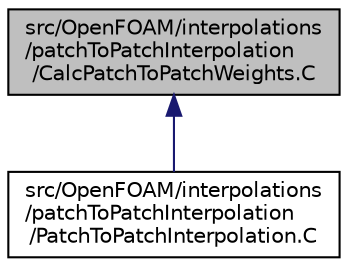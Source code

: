 digraph "src/OpenFOAM/interpolations/patchToPatchInterpolation/CalcPatchToPatchWeights.C"
{
  bgcolor="transparent";
  edge [fontname="Helvetica",fontsize="10",labelfontname="Helvetica",labelfontsize="10"];
  node [fontname="Helvetica",fontsize="10",shape=record];
  Node1 [label="src/OpenFOAM/interpolations\l/patchToPatchInterpolation\l/CalcPatchToPatchWeights.C",height=0.2,width=0.4,color="black", fillcolor="grey75", style="filled", fontcolor="black"];
  Node1 -> Node2 [dir="back",color="midnightblue",fontsize="10",style="solid",fontname="Helvetica"];
  Node2 [label="src/OpenFOAM/interpolations\l/patchToPatchInterpolation\l/PatchToPatchInterpolation.C",height=0.2,width=0.4,color="black",URL="$a08562.html"];
}
